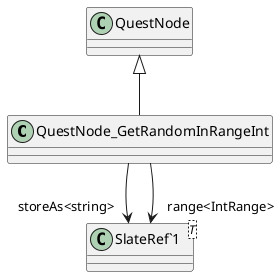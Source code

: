 @startuml
class QuestNode_GetRandomInRangeInt {
}
class "SlateRef`1"<T> {
}
QuestNode <|-- QuestNode_GetRandomInRangeInt
QuestNode_GetRandomInRangeInt --> "storeAs<string>" "SlateRef`1"
QuestNode_GetRandomInRangeInt --> "range<IntRange>" "SlateRef`1"
@enduml
